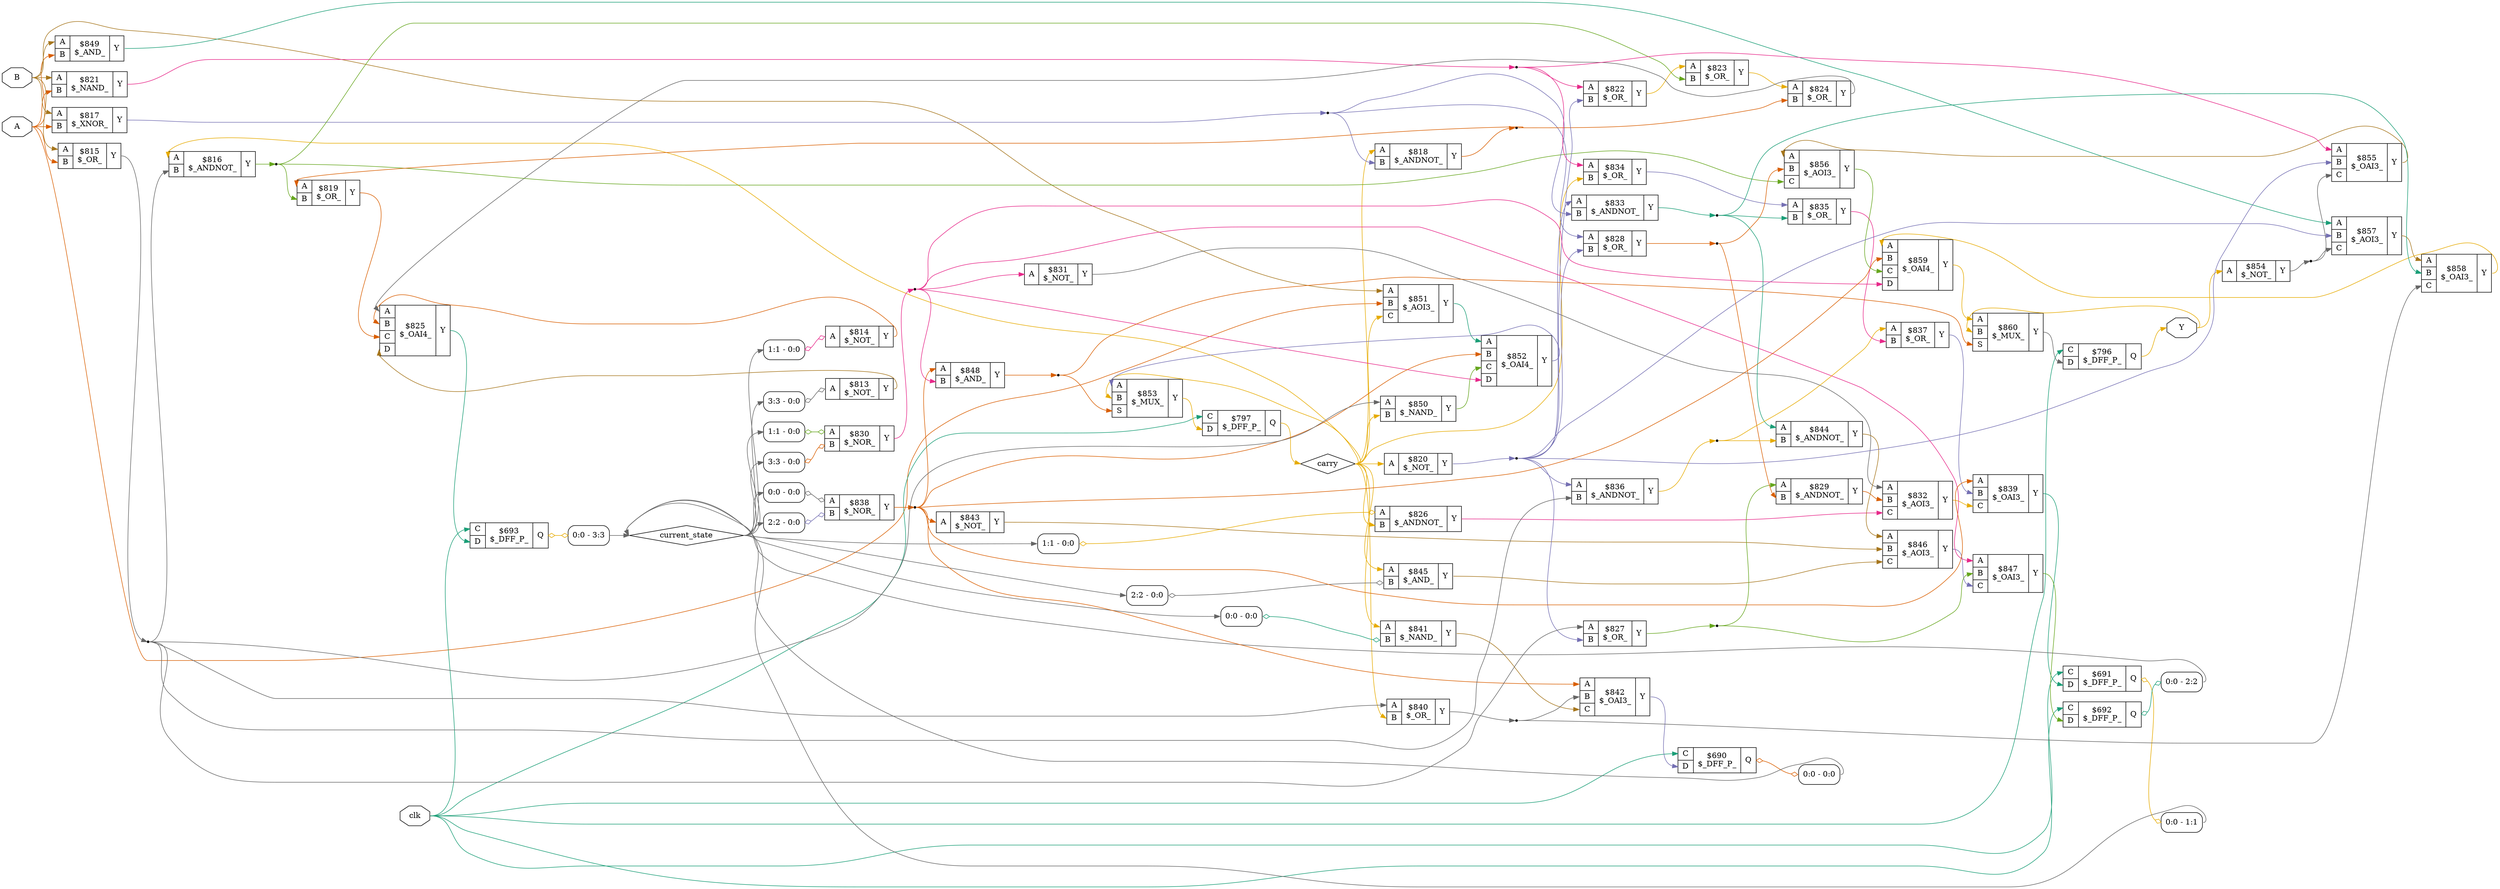 digraph "bitStreamAddFsm" {
rankdir="LR";
remincross=true;
n49 [ shape=octagon, label="A", color="black", fontcolor="black" ];
n50 [ shape=octagon, label="B", color="black", fontcolor="black" ];
n51 [ shape=octagon, label="Y", color="black", fontcolor="black" ];
n52 [ shape=diamond, label="carry", color="black", fontcolor="black" ];
n53 [ shape=octagon, label="clk", color="black", fontcolor="black" ];
n54 [ shape=diamond, label="current_state", color="black", fontcolor="black" ];
c55 [ shape=record, label="{{<p49> A}|$813\n$_NOT_|{<p51> Y}}" ];
x0 [ shape=record, style=rounded, label="<s0> 3:3 - 0:0 " ];
x0:e -> c55:p49:w [arrowhead=odiamond, arrowtail=odiamond, dir=both, colorscheme="dark28", color="8", fontcolor="8", label=""];
c56 [ shape=record, label="{{<p49> A}|$814\n$_NOT_|{<p51> Y}}" ];
x1 [ shape=record, style=rounded, label="<s0> 1:1 - 0:0 " ];
x1:e -> c56:p49:w [arrowhead=odiamond, arrowtail=odiamond, dir=both, colorscheme="dark28", color="4", fontcolor="4", label=""];
c57 [ shape=record, label="{{<p49> A|<p50> B}|$815\n$_OR_|{<p51> Y}}" ];
c58 [ shape=record, label="{{<p49> A|<p50> B}|$816\n$_ANDNOT_|{<p51> Y}}" ];
c59 [ shape=record, label="{{<p49> A|<p50> B}|$817\n$_XNOR_|{<p51> Y}}" ];
c60 [ shape=record, label="{{<p49> A|<p50> B}|$818\n$_ANDNOT_|{<p51> Y}}" ];
c61 [ shape=record, label="{{<p49> A|<p50> B}|$819\n$_OR_|{<p51> Y}}" ];
c62 [ shape=record, label="{{<p49> A}|$820\n$_NOT_|{<p51> Y}}" ];
c63 [ shape=record, label="{{<p49> A|<p50> B}|$821\n$_NAND_|{<p51> Y}}" ];
c64 [ shape=record, label="{{<p49> A|<p50> B}|$822\n$_OR_|{<p51> Y}}" ];
c65 [ shape=record, label="{{<p49> A|<p50> B}|$823\n$_OR_|{<p51> Y}}" ];
c66 [ shape=record, label="{{<p49> A|<p50> B}|$824\n$_OR_|{<p51> Y}}" ];
c69 [ shape=record, label="{{<p49> A|<p50> B|<p67> C|<p68> D}|$825\n$_OAI4_|{<p51> Y}}" ];
c70 [ shape=record, label="{{<p49> A|<p50> B}|$826\n$_ANDNOT_|{<p51> Y}}" ];
x2 [ shape=record, style=rounded, label="<s0> 1:1 - 0:0 " ];
x2:e -> c70:p49:w [arrowhead=odiamond, arrowtail=odiamond, dir=both, colorscheme="dark28", color="6", fontcolor="6", label=""];
c71 [ shape=record, label="{{<p49> A|<p50> B}|$827\n$_OR_|{<p51> Y}}" ];
c72 [ shape=record, label="{{<p49> A|<p50> B}|$828\n$_OR_|{<p51> Y}}" ];
c73 [ shape=record, label="{{<p49> A|<p50> B}|$829\n$_ANDNOT_|{<p51> Y}}" ];
c74 [ shape=record, label="{{<p49> A|<p50> B}|$830\n$_NOR_|{<p51> Y}}" ];
x3 [ shape=record, style=rounded, label="<s0> 1:1 - 0:0 " ];
x3:e -> c74:p49:w [arrowhead=odiamond, arrowtail=odiamond, dir=both, colorscheme="dark28", color="5", fontcolor="5", label=""];
x4 [ shape=record, style=rounded, label="<s0> 3:3 - 0:0 " ];
x4:e -> c74:p50:w [arrowhead=odiamond, arrowtail=odiamond, dir=both, colorscheme="dark28", color="2", fontcolor="2", label=""];
c75 [ shape=record, label="{{<p49> A}|$831\n$_NOT_|{<p51> Y}}" ];
c76 [ shape=record, label="{{<p49> A|<p50> B|<p67> C}|$832\n$_AOI3_|{<p51> Y}}" ];
c77 [ shape=record, label="{{<p49> A|<p50> B}|$833\n$_ANDNOT_|{<p51> Y}}" ];
c78 [ shape=record, label="{{<p49> A|<p50> B}|$834\n$_OR_|{<p51> Y}}" ];
c79 [ shape=record, label="{{<p49> A|<p50> B}|$835\n$_OR_|{<p51> Y}}" ];
c80 [ shape=record, label="{{<p49> A|<p50> B}|$836\n$_ANDNOT_|{<p51> Y}}" ];
c81 [ shape=record, label="{{<p49> A|<p50> B}|$837\n$_OR_|{<p51> Y}}" ];
c82 [ shape=record, label="{{<p49> A|<p50> B}|$838\n$_NOR_|{<p51> Y}}" ];
x5 [ shape=record, style=rounded, label="<s0> 0:0 - 0:0 " ];
x5:e -> c82:p49:w [arrowhead=odiamond, arrowtail=odiamond, dir=both, colorscheme="dark28", color="8", fontcolor="8", label=""];
x6 [ shape=record, style=rounded, label="<s0> 2:2 - 0:0 " ];
x6:e -> c82:p50:w [arrowhead=odiamond, arrowtail=odiamond, dir=both, colorscheme="dark28", color="3", fontcolor="3", label=""];
c83 [ shape=record, label="{{<p49> A|<p50> B|<p67> C}|$839\n$_OAI3_|{<p51> Y}}" ];
c84 [ shape=record, label="{{<p49> A|<p50> B}|$840\n$_OR_|{<p51> Y}}" ];
c85 [ shape=record, label="{{<p49> A|<p50> B}|$841\n$_NAND_|{<p51> Y}}" ];
x7 [ shape=record, style=rounded, label="<s0> 0:0 - 0:0 " ];
x7:e -> c85:p50:w [arrowhead=odiamond, arrowtail=odiamond, dir=both, colorscheme="dark28", color="1", fontcolor="1", label=""];
c86 [ shape=record, label="{{<p49> A|<p50> B|<p67> C}|$842\n$_OAI3_|{<p51> Y}}" ];
c87 [ shape=record, label="{{<p49> A}|$843\n$_NOT_|{<p51> Y}}" ];
c88 [ shape=record, label="{{<p49> A|<p50> B}|$844\n$_ANDNOT_|{<p51> Y}}" ];
c89 [ shape=record, label="{{<p49> A|<p50> B}|$845\n$_AND_|{<p51> Y}}" ];
x8 [ shape=record, style=rounded, label="<s0> 2:2 - 0:0 " ];
x8:e -> c89:p50:w [arrowhead=odiamond, arrowtail=odiamond, dir=both, colorscheme="dark28", color="8", fontcolor="8", label=""];
c90 [ shape=record, label="{{<p49> A|<p50> B|<p67> C}|$846\n$_AOI3_|{<p51> Y}}" ];
c91 [ shape=record, label="{{<p49> A|<p50> B|<p67> C}|$847\n$_OAI3_|{<p51> Y}}" ];
c92 [ shape=record, label="{{<p49> A|<p50> B}|$848\n$_AND_|{<p51> Y}}" ];
c93 [ shape=record, label="{{<p49> A|<p50> B}|$849\n$_AND_|{<p51> Y}}" ];
c94 [ shape=record, label="{{<p49> A|<p50> B}|$850\n$_NAND_|{<p51> Y}}" ];
c95 [ shape=record, label="{{<p49> A|<p50> B|<p67> C}|$851\n$_AOI3_|{<p51> Y}}" ];
c96 [ shape=record, label="{{<p49> A|<p50> B|<p67> C|<p68> D}|$852\n$_OAI4_|{<p51> Y}}" ];
c98 [ shape=record, label="{{<p49> A|<p50> B|<p97> S}|$853\n$_MUX_|{<p51> Y}}" ];
c99 [ shape=record, label="{{<p49> A}|$854\n$_NOT_|{<p51> Y}}" ];
c100 [ shape=record, label="{{<p49> A|<p50> B|<p67> C}|$855\n$_OAI3_|{<p51> Y}}" ];
c101 [ shape=record, label="{{<p49> A|<p50> B|<p67> C}|$856\n$_AOI3_|{<p51> Y}}" ];
c102 [ shape=record, label="{{<p49> A|<p50> B|<p67> C}|$857\n$_AOI3_|{<p51> Y}}" ];
c103 [ shape=record, label="{{<p49> A|<p50> B|<p67> C}|$858\n$_OAI3_|{<p51> Y}}" ];
c104 [ shape=record, label="{{<p49> A|<p50> B|<p67> C|<p68> D}|$859\n$_OAI4_|{<p51> Y}}" ];
c105 [ shape=record, label="{{<p49> A|<p50> B|<p97> S}|$860\n$_MUX_|{<p51> Y}}" ];
c107 [ shape=record, label="{{<p67> C|<p68> D}|$690\n$_DFF_P_|{<p106> Q}}" ];
x9 [ shape=record, style=rounded, label="<s0> 0:0 - 0:0 " ];
c107:p106:e -> x9:w [arrowhead=odiamond, arrowtail=odiamond, dir=both, colorscheme="dark28", color="2", fontcolor="2", label=""];
c108 [ shape=record, label="{{<p67> C|<p68> D}|$691\n$_DFF_P_|{<p106> Q}}" ];
x10 [ shape=record, style=rounded, label="<s0> 0:0 - 1:1 " ];
c108:p106:e -> x10:w [arrowhead=odiamond, arrowtail=odiamond, dir=both, colorscheme="dark28", color="6", fontcolor="6", label=""];
c109 [ shape=record, label="{{<p67> C|<p68> D}|$692\n$_DFF_P_|{<p106> Q}}" ];
x11 [ shape=record, style=rounded, label="<s0> 0:0 - 2:2 " ];
c109:p106:e -> x11:w [arrowhead=odiamond, arrowtail=odiamond, dir=both, colorscheme="dark28", color="1", fontcolor="1", label=""];
c110 [ shape=record, label="{{<p67> C|<p68> D}|$693\n$_DFF_P_|{<p106> Q}}" ];
x12 [ shape=record, style=rounded, label="<s0> 0:0 - 3:3 " ];
c110:p106:e -> x12:w [arrowhead=odiamond, arrowtail=odiamond, dir=both, colorscheme="dark28", color="6", fontcolor="6", label=""];
c111 [ shape=record, label="{{<p67> C|<p68> D}|$796\n$_DFF_P_|{<p106> Q}}" ];
c112 [ shape=record, label="{{<p67> C|<p68> D}|$797\n$_DFF_P_|{<p106> Q}}" ];
c105:p51:e -> c111:p68:w [colorscheme="dark28", color="8", fontcolor="8", label=""];
n10 [ shape=point ];
c58:p51:e -> n10:w [colorscheme="dark28", color="5", fontcolor="5", label=""];
n10:e -> c101:p67:w [colorscheme="dark28", color="5", fontcolor="5", label=""];
n10:e -> c61:p50:w [colorscheme="dark28", color="5", fontcolor="5", label=""];
n10:e -> c65:p50:w [colorscheme="dark28", color="5", fontcolor="5", label=""];
n11 [ shape=point ];
c59:p51:e -> n11:w [colorscheme="dark28", color="3", fontcolor="3", label=""];
n11:e -> c60:p50:w [colorscheme="dark28", color="3", fontcolor="3", label=""];
n11:e -> c72:p49:w [colorscheme="dark28", color="3", fontcolor="3", label=""];
n11:e -> c77:p50:w [colorscheme="dark28", color="3", fontcolor="3", label=""];
n12 [ shape=point ];
c60:p51:e -> n12:w [colorscheme="dark28", color="2", fontcolor="2", label=""];
n12:e -> c61:p49:w [colorscheme="dark28", color="2", fontcolor="2", label=""];
n12:e -> c66:p50:w [colorscheme="dark28", color="2", fontcolor="2", label=""];
c61:p51:e -> c69:p67:w [colorscheme="dark28", color="2", fontcolor="2", label=""];
n14 [ shape=point ];
c62:p51:e -> n14:w [colorscheme="dark28", color="3", fontcolor="3", label=""];
n14:e -> c100:p50:w [colorscheme="dark28", color="3", fontcolor="3", label=""];
n14:e -> c102:p50:w [colorscheme="dark28", color="3", fontcolor="3", label=""];
n14:e -> c64:p50:w [colorscheme="dark28", color="3", fontcolor="3", label=""];
n14:e -> c71:p50:w [colorscheme="dark28", color="3", fontcolor="3", label=""];
n14:e -> c72:p50:w [colorscheme="dark28", color="3", fontcolor="3", label=""];
n14:e -> c77:p49:w [colorscheme="dark28", color="3", fontcolor="3", label=""];
n14:e -> c80:p49:w [colorscheme="dark28", color="3", fontcolor="3", label=""];
n15 [ shape=point ];
c63:p51:e -> n15:w [colorscheme="dark28", color="4", fontcolor="4", label=""];
n15:e -> c100:p49:w [colorscheme="dark28", color="4", fontcolor="4", label=""];
n15:e -> c64:p49:w [colorscheme="dark28", color="4", fontcolor="4", label=""];
n15:e -> c78:p49:w [colorscheme="dark28", color="4", fontcolor="4", label=""];
c64:p51:e -> c65:p49:w [colorscheme="dark28", color="6", fontcolor="6", label=""];
c65:p51:e -> c66:p49:w [colorscheme="dark28", color="6", fontcolor="6", label=""];
c66:p51:e -> c69:p49:w [colorscheme="dark28", color="8", fontcolor="8", label=""];
c70:p51:e -> c76:p67:w [colorscheme="dark28", color="4", fontcolor="4", label=""];
c98:p51:e -> c112:p68:w [colorscheme="dark28", color="6", fontcolor="6", label=""];
n20 [ shape=point ];
c71:p51:e -> n20:w [colorscheme="dark28", color="5", fontcolor="5", label=""];
n20:e -> c73:p49:w [colorscheme="dark28", color="5", fontcolor="5", label=""];
n20:e -> c91:p50:w [colorscheme="dark28", color="5", fontcolor="5", label=""];
n21 [ shape=point ];
c72:p51:e -> n21:w [colorscheme="dark28", color="2", fontcolor="2", label=""];
n21:e -> c101:p50:w [colorscheme="dark28", color="2", fontcolor="2", label=""];
n21:e -> c73:p50:w [colorscheme="dark28", color="2", fontcolor="2", label=""];
c73:p51:e -> c76:p50:w [colorscheme="dark28", color="2", fontcolor="2", label=""];
n23 [ shape=point ];
c74:p51:e -> n23:w [colorscheme="dark28", color="4", fontcolor="4", label=""];
n23:e -> c104:p68:w [colorscheme="dark28", color="4", fontcolor="4", label=""];
n23:e -> c75:p49:w [colorscheme="dark28", color="4", fontcolor="4", label=""];
n23:e -> c91:p49:w [colorscheme="dark28", color="4", fontcolor="4", label=""];
n23:e -> c92:p50:w [colorscheme="dark28", color="4", fontcolor="4", label=""];
n23:e -> c96:p68:w [colorscheme="dark28", color="4", fontcolor="4", label=""];
c75:p51:e -> c76:p49:w [colorscheme="dark28", color="8", fontcolor="8", label=""];
c76:p51:e -> c83:p67:w [colorscheme="dark28", color="6", fontcolor="6", label=""];
n26 [ shape=point ];
c77:p51:e -> n26:w [colorscheme="dark28", color="1", fontcolor="1", label=""];
n26:e -> c103:p50:w [colorscheme="dark28", color="1", fontcolor="1", label=""];
n26:e -> c79:p50:w [colorscheme="dark28", color="1", fontcolor="1", label=""];
n26:e -> c88:p49:w [colorscheme="dark28", color="1", fontcolor="1", label=""];
c78:p51:e -> c79:p49:w [colorscheme="dark28", color="3", fontcolor="3", label=""];
c79:p51:e -> c81:p50:w [colorscheme="dark28", color="4", fontcolor="4", label=""];
n29 [ shape=point ];
c80:p51:e -> n29:w [colorscheme="dark28", color="6", fontcolor="6", label=""];
n29:e -> c81:p49:w [colorscheme="dark28", color="6", fontcolor="6", label=""];
n29:e -> c88:p50:w [colorscheme="dark28", color="6", fontcolor="6", label=""];
c86:p51:e -> c107:p68:w [colorscheme="dark28", color="3", fontcolor="3", label=""];
c81:p51:e -> c83:p50:w [colorscheme="dark28", color="3", fontcolor="3", label=""];
n31 [ shape=point ];
c82:p51:e -> n31:w [colorscheme="dark28", color="2", fontcolor="2", label=""];
n31:e -> c104:p50:w [colorscheme="dark28", color="2", fontcolor="2", label=""];
n31:e -> c83:p49:w [colorscheme="dark28", color="2", fontcolor="2", label=""];
n31:e -> c86:p49:w [colorscheme="dark28", color="2", fontcolor="2", label=""];
n31:e -> c87:p49:w [colorscheme="dark28", color="2", fontcolor="2", label=""];
n31:e -> c92:p49:w [colorscheme="dark28", color="2", fontcolor="2", label=""];
n31:e -> c96:p50:w [colorscheme="dark28", color="2", fontcolor="2", label=""];
n32 [ shape=point ];
c84:p51:e -> n32:w [colorscheme="dark28", color="8", fontcolor="8", label=""];
n32:e -> c103:p67:w [colorscheme="dark28", color="8", fontcolor="8", label=""];
n32:e -> c86:p50:w [colorscheme="dark28", color="8", fontcolor="8", label=""];
c85:p51:e -> c86:p67:w [colorscheme="dark28", color="7", fontcolor="7", label=""];
c87:p51:e -> c90:p50:w [colorscheme="dark28", color="7", fontcolor="7", label=""];
c88:p51:e -> c90:p49:w [colorscheme="dark28", color="7", fontcolor="7", label=""];
c89:p51:e -> c90:p67:w [colorscheme="dark28", color="7", fontcolor="7", label=""];
c90:p51:e -> c91:p67:w [colorscheme="dark28", color="3", fontcolor="3", label=""];
n38 [ shape=point ];
c92:p51:e -> n38:w [colorscheme="dark28", color="2", fontcolor="2", label=""];
n38:e -> c105:p97:w [colorscheme="dark28", color="2", fontcolor="2", label=""];
n38:e -> c98:p97:w [colorscheme="dark28", color="2", fontcolor="2", label=""];
c93:p51:e -> c102:p49:w [colorscheme="dark28", color="1", fontcolor="1", label=""];
c83:p51:e -> c108:p68:w [colorscheme="dark28", color="1", fontcolor="1", label=""];
c94:p51:e -> c96:p67:w [colorscheme="dark28", color="5", fontcolor="5", label=""];
c95:p51:e -> c96:p49:w [colorscheme="dark28", color="1", fontcolor="1", label=""];
c96:p51:e -> c98:p49:w [colorscheme="dark28", color="3", fontcolor="3", label=""];
n43 [ shape=point ];
c99:p51:e -> n43:w [colorscheme="dark28", color="8", fontcolor="8", label=""];
n43:e -> c100:p67:w [colorscheme="dark28", color="8", fontcolor="8", label=""];
n43:e -> c102:p67:w [colorscheme="dark28", color="8", fontcolor="8", label=""];
c100:p51:e -> c101:p49:w [colorscheme="dark28", color="7", fontcolor="7", label=""];
c101:p51:e -> c104:p67:w [colorscheme="dark28", color="5", fontcolor="5", label=""];
c102:p51:e -> c103:p49:w [colorscheme="dark28", color="7", fontcolor="7", label=""];
c103:p51:e -> c104:p49:w [colorscheme="dark28", color="6", fontcolor="6", label=""];
c104:p51:e -> c105:p49:w [colorscheme="dark28", color="6", fontcolor="6", label=""];
n49:e -> c57:p50:w [colorscheme="dark28", color="2", fontcolor="2", label=""];
n49:e -> c59:p50:w [colorscheme="dark28", color="2", fontcolor="2", label=""];
n49:e -> c63:p50:w [colorscheme="dark28", color="2", fontcolor="2", label=""];
n49:e -> c93:p50:w [colorscheme="dark28", color="2", fontcolor="2", label=""];
n49:e -> c95:p50:w [colorscheme="dark28", color="2", fontcolor="2", label=""];
c91:p51:e -> c109:p68:w [colorscheme="dark28", color="5", fontcolor="5", label=""];
n50:e -> c57:p49:w [colorscheme="dark28", color="7", fontcolor="7", label=""];
n50:e -> c59:p49:w [colorscheme="dark28", color="7", fontcolor="7", label=""];
n50:e -> c63:p49:w [colorscheme="dark28", color="7", fontcolor="7", label=""];
n50:e -> c93:p49:w [colorscheme="dark28", color="7", fontcolor="7", label=""];
n50:e -> c95:p49:w [colorscheme="dark28", color="7", fontcolor="7", label=""];
c111:p106:e -> n51:w [colorscheme="dark28", color="6", fontcolor="6", label=""];
n51:e -> c105:p50:w [colorscheme="dark28", color="6", fontcolor="6", label=""];
n51:e -> c99:p49:w [colorscheme="dark28", color="6", fontcolor="6", label=""];
c112:p106:e -> n52:w [colorscheme="dark28", color="6", fontcolor="6", label=""];
n52:e -> c58:p49:w [colorscheme="dark28", color="6", fontcolor="6", label=""];
n52:e -> c60:p49:w [colorscheme="dark28", color="6", fontcolor="6", label=""];
n52:e -> c62:p49:w [colorscheme="dark28", color="6", fontcolor="6", label=""];
n52:e -> c70:p50:w [colorscheme="dark28", color="6", fontcolor="6", label=""];
n52:e -> c78:p50:w [colorscheme="dark28", color="6", fontcolor="6", label=""];
n52:e -> c84:p50:w [colorscheme="dark28", color="6", fontcolor="6", label=""];
n52:e -> c85:p49:w [colorscheme="dark28", color="6", fontcolor="6", label=""];
n52:e -> c89:p49:w [colorscheme="dark28", color="6", fontcolor="6", label=""];
n52:e -> c94:p50:w [colorscheme="dark28", color="6", fontcolor="6", label=""];
n52:e -> c95:p67:w [colorscheme="dark28", color="6", fontcolor="6", label=""];
n52:e -> c98:p50:w [colorscheme="dark28", color="6", fontcolor="6", label=""];
n53:e -> c107:p67:w [colorscheme="dark28", color="1", fontcolor="1", label=""];
n53:e -> c108:p67:w [colorscheme="dark28", color="1", fontcolor="1", label=""];
n53:e -> c109:p67:w [colorscheme="dark28", color="1", fontcolor="1", label=""];
n53:e -> c110:p67:w [colorscheme="dark28", color="1", fontcolor="1", label=""];
n53:e -> c111:p67:w [colorscheme="dark28", color="1", fontcolor="1", label=""];
n53:e -> c112:p67:w [colorscheme="dark28", color="1", fontcolor="1", label=""];
x10:s0:e -> n54:w [colorscheme="dark28", color="8", fontcolor="8", label=""];
x11:s0:e -> n54:w [colorscheme="dark28", color="8", fontcolor="8", label=""];
x12:s0:e -> n54:w [colorscheme="dark28", color="8", fontcolor="8", label=""];
x9:s0:e -> n54:w [colorscheme="dark28", color="8", fontcolor="8", label=""];
n54:e -> x0:s0:w [colorscheme="dark28", color="8", fontcolor="8", label=""];
n54:e -> x1:s0:w [colorscheme="dark28", color="8", fontcolor="8", label=""];
n54:e -> x2:s0:w [colorscheme="dark28", color="8", fontcolor="8", label=""];
n54:e -> x3:s0:w [colorscheme="dark28", color="8", fontcolor="8", label=""];
n54:e -> x4:s0:w [colorscheme="dark28", color="8", fontcolor="8", label=""];
n54:e -> x5:s0:w [colorscheme="dark28", color="8", fontcolor="8", label=""];
n54:e -> x6:s0:w [colorscheme="dark28", color="8", fontcolor="8", label=""];
n54:e -> x7:s0:w [colorscheme="dark28", color="8", fontcolor="8", label=""];
n54:e -> x8:s0:w [colorscheme="dark28", color="8", fontcolor="8", label=""];
c69:p51:e -> c110:p68:w [colorscheme="dark28", color="1", fontcolor="1", label=""];
c55:p51:e -> c69:p68:w [colorscheme="dark28", color="7", fontcolor="7", label=""];
c56:p51:e -> c69:p50:w [colorscheme="dark28", color="2", fontcolor="2", label=""];
n9 [ shape=point ];
c57:p51:e -> n9:w [colorscheme="dark28", color="8", fontcolor="8", label=""];
n9:e -> c58:p50:w [colorscheme="dark28", color="8", fontcolor="8", label=""];
n9:e -> c71:p49:w [colorscheme="dark28", color="8", fontcolor="8", label=""];
n9:e -> c80:p50:w [colorscheme="dark28", color="8", fontcolor="8", label=""];
n9:e -> c84:p49:w [colorscheme="dark28", color="8", fontcolor="8", label=""];
n9:e -> c94:p49:w [colorscheme="dark28", color="8", fontcolor="8", label=""];
}
